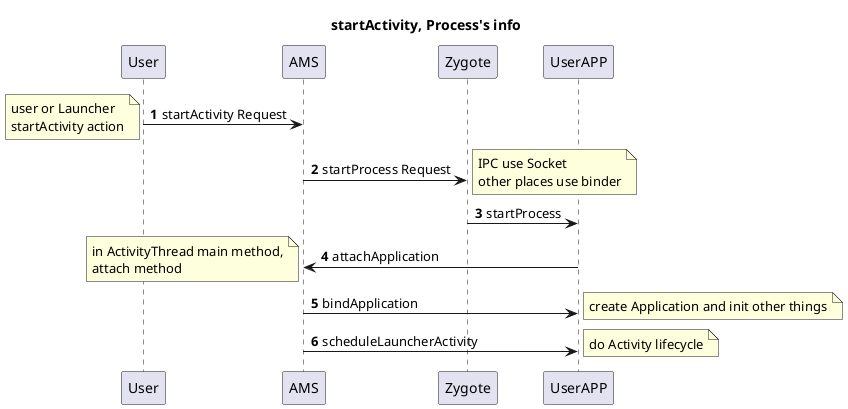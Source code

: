 @startuml
title startActivity, Process's info

autonumber
User -> AMS : startActivity Request
note left
user or Launcher
startActivity action
end note

AMS -> Zygote: startProcess Request
note right
IPC use Socket
other places use binder
end note

Zygote -> UserAPP: startProcess

UserAPP -> AMS: attachApplication
note left
in ActivityThread main method,
attach method
end note

AMS -> UserAPP: bindApplication
note right: create Application and init other things

AMS -> UserAPP: scheduleLauncherActivity
note right: do Activity lifecycle

@enduml